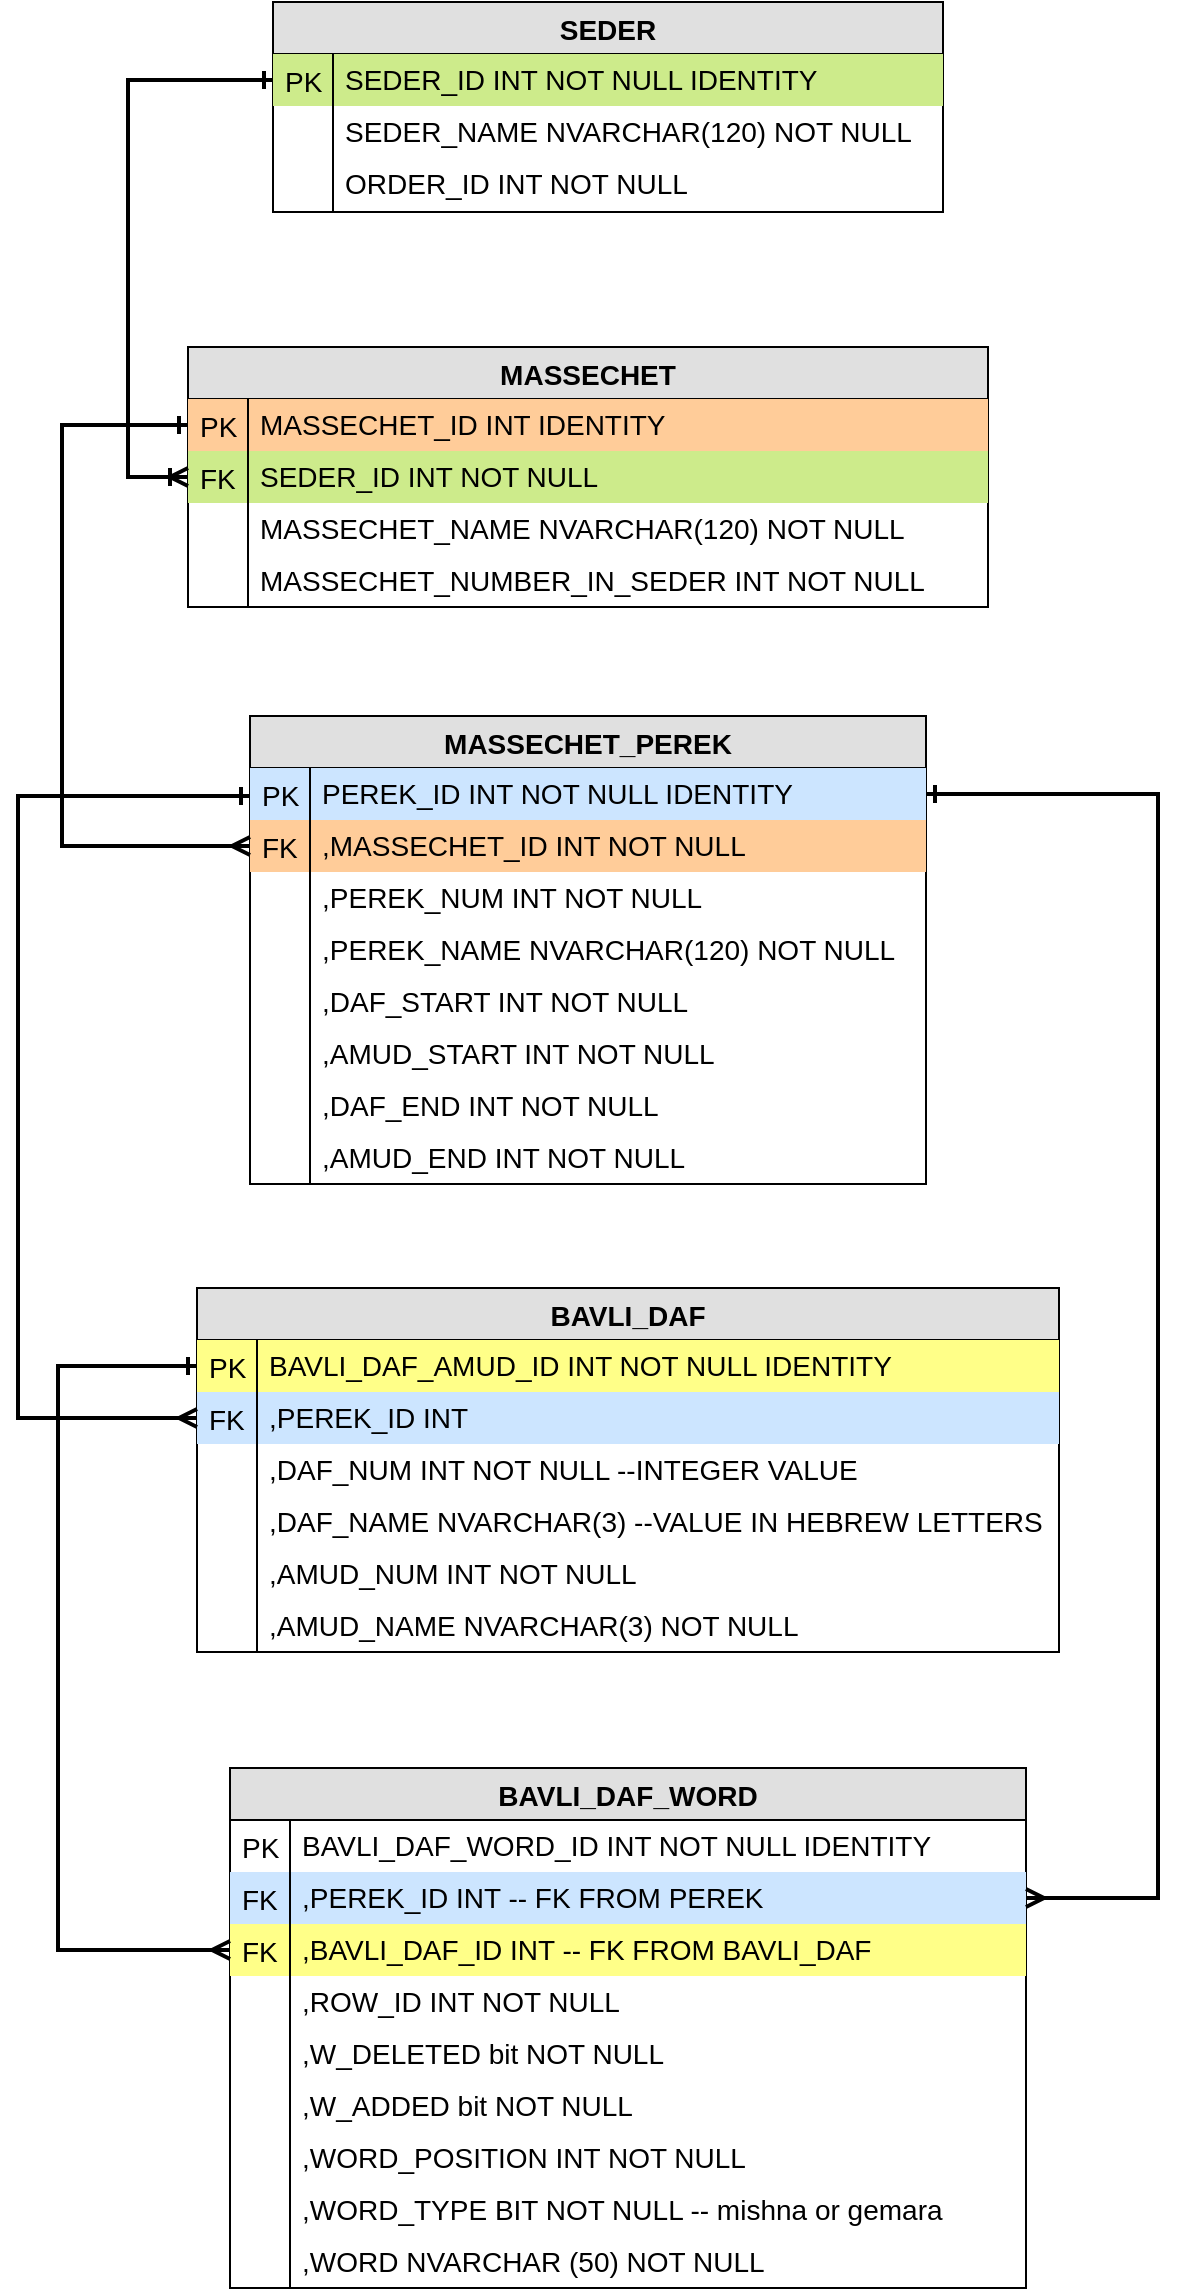 <mxfile pages="1" version="11.1.4" type="device"><diagram id="Bk1ZFnEpO-6pjGy5AuZi" name="Page-1"><mxGraphModel dx="1024" dy="1695" grid="1" gridSize="10" guides="1" tooltips="1" connect="1" arrows="1" fold="1" page="1" pageScale="1" pageWidth="850" pageHeight="1100" math="0" shadow="0"><root><mxCell id="0"/><mxCell id="1" parent="0"/><mxCell id="XvTmtIOTNNBAlyZ0LmX7-1" value="SEDER" style="swimlane;fontStyle=1;childLayout=stackLayout;horizontal=1;startSize=26;fillColor=#e0e0e0;horizontalStack=0;resizeParent=1;resizeLast=0;collapsible=1;marginBottom=0;swimlaneFillColor=#ffffff;align=center;fontSize=14;" parent="1" vertex="1"><mxGeometry x="267.5" y="-1048" width="335" height="105" as="geometry"/></mxCell><mxCell id="XvTmtIOTNNBAlyZ0LmX7-2" value="SEDER_ID INT NOT NULL IDENTITY" style="shape=partialRectangle;top=0;left=0;right=0;bottom=0;align=left;verticalAlign=top;spacingTop=-2;fillColor=#cdeb8b;spacingLeft=34;spacingRight=4;overflow=hidden;rotatable=0;points=[[0,0.5],[1,0.5]];portConstraint=eastwest;dropTarget=0;strokeColor=#36393d;fontSize=14;" parent="XvTmtIOTNNBAlyZ0LmX7-1" vertex="1"><mxGeometry y="26" width="335" height="26" as="geometry"/></mxCell><mxCell id="XvTmtIOTNNBAlyZ0LmX7-3" value="PK" style="shape=partialRectangle;top=0;left=0;bottom=0;fillColor=none;align=left;verticalAlign=middle;spacingLeft=4;spacingRight=4;overflow=hidden;rotatable=0;points=[];portConstraint=eastwest;part=1;fontSize=14;" parent="XvTmtIOTNNBAlyZ0LmX7-2" vertex="1" connectable="0"><mxGeometry width="30" height="26" as="geometry"/></mxCell><mxCell id="XvTmtIOTNNBAlyZ0LmX7-4" value="SEDER_NAME NVARCHAR(120) NOT NULL" style="shape=partialRectangle;top=0;left=0;right=0;bottom=0;align=left;verticalAlign=top;spacingTop=-2;fillColor=none;spacingLeft=34;spacingRight=4;overflow=hidden;rotatable=0;points=[[0,0.5],[1,0.5]];portConstraint=eastwest;dropTarget=0;fontSize=14;" parent="XvTmtIOTNNBAlyZ0LmX7-1" vertex="1"><mxGeometry y="52" width="335" height="26" as="geometry"/></mxCell><mxCell id="XvTmtIOTNNBAlyZ0LmX7-5" value="" style="shape=partialRectangle;top=0;left=0;bottom=0;fillColor=none;align=left;verticalAlign=middle;spacingLeft=4;spacingRight=4;overflow=hidden;rotatable=0;points=[];portConstraint=eastwest;part=1;fontSize=14;" parent="XvTmtIOTNNBAlyZ0LmX7-4" vertex="1" connectable="0"><mxGeometry width="30" height="26" as="geometry"/></mxCell><mxCell id="XvTmtIOTNNBAlyZ0LmX7-6" value="ORDER_ID INT NOT NULL" style="shape=partialRectangle;top=0;left=0;right=0;bottom=0;align=left;verticalAlign=top;spacingTop=-2;fillColor=none;spacingLeft=34;spacingRight=4;overflow=hidden;rotatable=0;points=[[0,0.5],[1,0.5]];portConstraint=eastwest;dropTarget=0;fontSize=14;" parent="XvTmtIOTNNBAlyZ0LmX7-1" vertex="1"><mxGeometry y="78" width="335" height="26" as="geometry"/></mxCell><mxCell id="XvTmtIOTNNBAlyZ0LmX7-7" value="" style="shape=partialRectangle;top=0;left=0;bottom=0;fillColor=none;align=left;verticalAlign=middle;spacingLeft=4;spacingRight=4;overflow=hidden;rotatable=0;points=[];portConstraint=eastwest;part=1;fontSize=14;" parent="XvTmtIOTNNBAlyZ0LmX7-6" vertex="1" connectable="0"><mxGeometry width="30" height="26" as="geometry"/></mxCell><mxCell id="XvTmtIOTNNBAlyZ0LmX7-10" value="MASSECHET" style="swimlane;fontStyle=1;childLayout=stackLayout;horizontal=1;startSize=26;fillColor=#e0e0e0;horizontalStack=0;resizeParent=1;resizeLast=0;collapsible=1;marginBottom=0;swimlaneFillColor=#ffffff;align=center;fontSize=14;" parent="1" vertex="1"><mxGeometry x="225" y="-875.5" width="400" height="130" as="geometry"/></mxCell><mxCell id="XvTmtIOTNNBAlyZ0LmX7-11" value="MASSECHET_ID INT IDENTITY" style="shape=partialRectangle;top=0;left=0;right=0;bottom=0;align=left;verticalAlign=top;spacingTop=-2;fillColor=#ffcc99;spacingLeft=34;spacingRight=4;overflow=hidden;rotatable=0;points=[[0,0.5],[1,0.5]];portConstraint=eastwest;dropTarget=0;strokeColor=#36393d;fontSize=14;" parent="XvTmtIOTNNBAlyZ0LmX7-10" vertex="1"><mxGeometry y="26" width="400" height="26" as="geometry"/></mxCell><mxCell id="XvTmtIOTNNBAlyZ0LmX7-12" value="PK" style="shape=partialRectangle;top=0;left=0;bottom=0;fillColor=none;align=left;verticalAlign=middle;spacingLeft=4;spacingRight=4;overflow=hidden;rotatable=0;points=[];portConstraint=eastwest;part=1;fontSize=14;" parent="XvTmtIOTNNBAlyZ0LmX7-11" vertex="1" connectable="0"><mxGeometry width="30" height="26" as="geometry"/></mxCell><mxCell id="XvTmtIOTNNBAlyZ0LmX7-13" value="SEDER_ID INT NOT NULL" style="shape=partialRectangle;top=0;left=0;right=0;bottom=0;align=left;verticalAlign=top;spacingTop=-2;fillColor=#cdeb8b;spacingLeft=34;spacingRight=4;overflow=hidden;rotatable=0;points=[[0,0.5],[1,0.5]];portConstraint=eastwest;dropTarget=0;strokeColor=#36393d;fontSize=14;" parent="XvTmtIOTNNBAlyZ0LmX7-10" vertex="1"><mxGeometry y="52" width="400" height="26" as="geometry"/></mxCell><mxCell id="XvTmtIOTNNBAlyZ0LmX7-14" value="FK" style="shape=partialRectangle;top=0;left=0;bottom=0;fillColor=none;align=left;verticalAlign=middle;spacingLeft=4;spacingRight=4;overflow=hidden;rotatable=0;points=[];portConstraint=eastwest;part=1;fontSize=14;" parent="XvTmtIOTNNBAlyZ0LmX7-13" vertex="1" connectable="0"><mxGeometry width="30" height="26" as="geometry"/></mxCell><mxCell id="XvTmtIOTNNBAlyZ0LmX7-15" value="MASSECHET_NAME NVARCHAR(120) NOT NULL" style="shape=partialRectangle;top=0;left=0;right=0;bottom=0;align=left;verticalAlign=top;spacingTop=-2;fillColor=none;spacingLeft=34;spacingRight=4;overflow=hidden;rotatable=0;points=[[0,0.5],[1,0.5]];portConstraint=eastwest;dropTarget=0;fontSize=14;" parent="XvTmtIOTNNBAlyZ0LmX7-10" vertex="1"><mxGeometry y="78" width="400" height="26" as="geometry"/></mxCell><mxCell id="XvTmtIOTNNBAlyZ0LmX7-16" value="" style="shape=partialRectangle;top=0;left=0;bottom=0;fillColor=none;align=left;verticalAlign=middle;spacingLeft=4;spacingRight=4;overflow=hidden;rotatable=0;points=[];portConstraint=eastwest;part=1;fontSize=14;" parent="XvTmtIOTNNBAlyZ0LmX7-15" vertex="1" connectable="0"><mxGeometry width="30" height="26" as="geometry"/></mxCell><mxCell id="XvTmtIOTNNBAlyZ0LmX7-17" value="MASSECHET_NUMBER_IN_SEDER INT NOT NULL" style="shape=partialRectangle;top=0;left=0;right=0;bottom=0;align=left;verticalAlign=top;spacingTop=-2;fillColor=none;spacingLeft=34;spacingRight=4;overflow=hidden;rotatable=0;points=[[0,0.5],[1,0.5]];portConstraint=eastwest;dropTarget=0;fontSize=14;" parent="XvTmtIOTNNBAlyZ0LmX7-10" vertex="1"><mxGeometry y="104" width="400" height="26" as="geometry"/></mxCell><mxCell id="XvTmtIOTNNBAlyZ0LmX7-18" value="" style="shape=partialRectangle;top=0;left=0;bottom=0;fillColor=none;align=left;verticalAlign=middle;spacingLeft=4;spacingRight=4;overflow=hidden;rotatable=0;points=[];portConstraint=eastwest;part=1;fontSize=14;" parent="XvTmtIOTNNBAlyZ0LmX7-17" vertex="1" connectable="0"><mxGeometry width="30" height="26" as="geometry"/></mxCell><mxCell id="XvTmtIOTNNBAlyZ0LmX7-23" value="MASSECHET_PEREK" style="swimlane;fontStyle=1;childLayout=stackLayout;horizontal=1;startSize=26;fillColor=#e0e0e0;horizontalStack=0;resizeParent=1;resizeLast=0;collapsible=1;marginBottom=0;swimlaneFillColor=#ffffff;align=center;fontSize=14;" parent="1" vertex="1"><mxGeometry x="256" y="-691" width="338" height="234" as="geometry"/></mxCell><mxCell id="XvTmtIOTNNBAlyZ0LmX7-24" value="PEREK_ID INT NOT NULL IDENTITY" style="shape=partialRectangle;top=0;left=0;right=0;bottom=0;align=left;verticalAlign=top;spacingTop=-2;fillColor=#cce5ff;spacingLeft=34;spacingRight=4;overflow=hidden;rotatable=0;points=[[0,0.5],[1,0.5]];portConstraint=eastwest;dropTarget=0;strokeColor=#36393d;fontSize=14;" parent="XvTmtIOTNNBAlyZ0LmX7-23" vertex="1"><mxGeometry y="26" width="338" height="26" as="geometry"/></mxCell><mxCell id="XvTmtIOTNNBAlyZ0LmX7-25" value="PK" style="shape=partialRectangle;top=0;left=0;bottom=0;fillColor=none;align=left;verticalAlign=middle;spacingLeft=4;spacingRight=4;overflow=hidden;rotatable=0;points=[];portConstraint=eastwest;part=1;fontSize=14;" parent="XvTmtIOTNNBAlyZ0LmX7-24" vertex="1" connectable="0"><mxGeometry width="30" height="26" as="geometry"/></mxCell><mxCell id="XvTmtIOTNNBAlyZ0LmX7-26" value=",MASSECHET_ID INT NOT NULL" style="shape=partialRectangle;top=0;left=0;right=0;bottom=0;align=left;verticalAlign=top;spacingTop=-2;fillColor=#ffcc99;spacingLeft=34;spacingRight=4;overflow=hidden;rotatable=0;points=[[0,0.5],[1,0.5]];portConstraint=eastwest;dropTarget=0;strokeColor=#36393d;fontSize=14;" parent="XvTmtIOTNNBAlyZ0LmX7-23" vertex="1"><mxGeometry y="52" width="338" height="26" as="geometry"/></mxCell><mxCell id="XvTmtIOTNNBAlyZ0LmX7-27" value="FK" style="shape=partialRectangle;top=0;left=0;bottom=0;fillColor=none;align=left;verticalAlign=middle;spacingLeft=4;spacingRight=4;overflow=hidden;rotatable=0;points=[];portConstraint=eastwest;part=1;fontSize=14;" parent="XvTmtIOTNNBAlyZ0LmX7-26" vertex="1" connectable="0"><mxGeometry width="30" height="26" as="geometry"/></mxCell><mxCell id="XvTmtIOTNNBAlyZ0LmX7-28" value=",PEREK_NUM INT NOT NULL" style="shape=partialRectangle;top=0;left=0;right=0;bottom=0;align=left;verticalAlign=top;spacingTop=-2;fillColor=none;spacingLeft=34;spacingRight=4;overflow=hidden;rotatable=0;points=[[0,0.5],[1,0.5]];portConstraint=eastwest;dropTarget=0;fontSize=14;" parent="XvTmtIOTNNBAlyZ0LmX7-23" vertex="1"><mxGeometry y="78" width="338" height="26" as="geometry"/></mxCell><mxCell id="XvTmtIOTNNBAlyZ0LmX7-29" value="" style="shape=partialRectangle;top=0;left=0;bottom=0;fillColor=none;align=left;verticalAlign=middle;spacingLeft=4;spacingRight=4;overflow=hidden;rotatable=0;points=[];portConstraint=eastwest;part=1;fontSize=14;" parent="XvTmtIOTNNBAlyZ0LmX7-28" vertex="1" connectable="0"><mxGeometry width="30" height="26" as="geometry"/></mxCell><mxCell id="XvTmtIOTNNBAlyZ0LmX7-30" value=",PEREK_NAME NVARCHAR(120) NOT NULL" style="shape=partialRectangle;top=0;left=0;right=0;bottom=0;align=left;verticalAlign=top;spacingTop=-2;fillColor=none;spacingLeft=34;spacingRight=4;overflow=hidden;rotatable=0;points=[[0,0.5],[1,0.5]];portConstraint=eastwest;dropTarget=0;fontSize=14;" parent="XvTmtIOTNNBAlyZ0LmX7-23" vertex="1"><mxGeometry y="104" width="338" height="26" as="geometry"/></mxCell><mxCell id="XvTmtIOTNNBAlyZ0LmX7-31" value="" style="shape=partialRectangle;top=0;left=0;bottom=0;fillColor=none;align=left;verticalAlign=middle;spacingLeft=4;spacingRight=4;overflow=hidden;rotatable=0;points=[];portConstraint=eastwest;part=1;fontSize=14;" parent="XvTmtIOTNNBAlyZ0LmX7-30" vertex="1" connectable="0"><mxGeometry width="30" height="26" as="geometry"/></mxCell><mxCell id="OQg_Y60XLP4fmNSpoOx7-22" value=",DAF_START INT NOT NULL" style="shape=partialRectangle;top=0;left=0;right=0;bottom=0;align=left;verticalAlign=top;spacingTop=-2;fillColor=none;spacingLeft=34;spacingRight=4;overflow=hidden;rotatable=0;points=[[0,0.5],[1,0.5]];portConstraint=eastwest;dropTarget=0;fontSize=14;" parent="XvTmtIOTNNBAlyZ0LmX7-23" vertex="1"><mxGeometry y="130" width="338" height="26" as="geometry"/></mxCell><mxCell id="OQg_Y60XLP4fmNSpoOx7-23" value="" style="shape=partialRectangle;top=0;left=0;bottom=0;fillColor=none;align=left;verticalAlign=middle;spacingLeft=4;spacingRight=4;overflow=hidden;rotatable=0;points=[];portConstraint=eastwest;part=1;" parent="OQg_Y60XLP4fmNSpoOx7-22" vertex="1" connectable="0"><mxGeometry width="30" height="26" as="geometry"/></mxCell><mxCell id="OQg_Y60XLP4fmNSpoOx7-12" value=",AMUD_START INT NOT NULL" style="shape=partialRectangle;top=0;left=0;right=0;bottom=0;align=left;verticalAlign=top;spacingTop=-2;fillColor=none;spacingLeft=34;spacingRight=4;overflow=hidden;rotatable=0;points=[[0,0.5],[1,0.5]];portConstraint=eastwest;dropTarget=0;fontSize=14;" parent="XvTmtIOTNNBAlyZ0LmX7-23" vertex="1"><mxGeometry y="156" width="338" height="26" as="geometry"/></mxCell><mxCell id="OQg_Y60XLP4fmNSpoOx7-13" value="" style="shape=partialRectangle;top=0;left=0;bottom=0;fillColor=none;align=left;verticalAlign=middle;spacingLeft=4;spacingRight=4;overflow=hidden;rotatable=0;points=[];portConstraint=eastwest;part=1;" parent="OQg_Y60XLP4fmNSpoOx7-12" vertex="1" connectable="0"><mxGeometry width="30" height="26" as="geometry"/></mxCell><mxCell id="OQg_Y60XLP4fmNSpoOx7-14" value=",DAF_END INT NOT NULL" style="shape=partialRectangle;top=0;left=0;right=0;bottom=0;align=left;verticalAlign=top;spacingTop=-2;fillColor=none;spacingLeft=34;spacingRight=4;overflow=hidden;rotatable=0;points=[[0,0.5],[1,0.5]];portConstraint=eastwest;dropTarget=0;fontSize=14;" parent="XvTmtIOTNNBAlyZ0LmX7-23" vertex="1"><mxGeometry y="182" width="338" height="26" as="geometry"/></mxCell><mxCell id="OQg_Y60XLP4fmNSpoOx7-15" value="" style="shape=partialRectangle;top=0;left=0;bottom=0;fillColor=none;align=left;verticalAlign=middle;spacingLeft=4;spacingRight=4;overflow=hidden;rotatable=0;points=[];portConstraint=eastwest;part=1;" parent="OQg_Y60XLP4fmNSpoOx7-14" vertex="1" connectable="0"><mxGeometry width="30" height="26" as="geometry"/></mxCell><mxCell id="OQg_Y60XLP4fmNSpoOx7-16" value=",AMUD_END INT NOT NULL" style="shape=partialRectangle;top=0;left=0;right=0;bottom=0;align=left;verticalAlign=top;spacingTop=-2;fillColor=none;spacingLeft=34;spacingRight=4;overflow=hidden;rotatable=0;points=[[0,0.5],[1,0.5]];portConstraint=eastwest;dropTarget=0;fontSize=14;" parent="XvTmtIOTNNBAlyZ0LmX7-23" vertex="1"><mxGeometry y="208" width="338" height="26" as="geometry"/></mxCell><mxCell id="OQg_Y60XLP4fmNSpoOx7-17" value="" style="shape=partialRectangle;top=0;left=0;bottom=0;fillColor=none;align=left;verticalAlign=middle;spacingLeft=4;spacingRight=4;overflow=hidden;rotatable=0;points=[];portConstraint=eastwest;part=1;" parent="OQg_Y60XLP4fmNSpoOx7-16" vertex="1" connectable="0"><mxGeometry width="30" height="26" as="geometry"/></mxCell><mxCell id="XvTmtIOTNNBAlyZ0LmX7-36" style="edgeStyle=orthogonalEdgeStyle;rounded=0;orthogonalLoop=1;jettySize=auto;html=1;entryX=0;entryY=0.5;entryDx=0;entryDy=0;startArrow=ERone;startFill=0;endArrow=ERmany;endFill=0;strokeWidth=2;" parent="1" source="XvTmtIOTNNBAlyZ0LmX7-11" target="XvTmtIOTNNBAlyZ0LmX7-26" edge="1"><mxGeometry relative="1" as="geometry"><Array as="points"><mxPoint x="162" y="-836"/><mxPoint x="162" y="-626"/></Array></mxGeometry></mxCell><mxCell id="XvTmtIOTNNBAlyZ0LmX7-37" style="edgeStyle=orthogonalEdgeStyle;rounded=0;orthogonalLoop=1;jettySize=auto;html=1;exitX=0;exitY=0.5;exitDx=0;exitDy=0;entryX=0;entryY=0.5;entryDx=0;entryDy=0;startArrow=ERone;startFill=0;endArrow=ERoneToMany;endFill=0;strokeWidth=2;" parent="1" source="XvTmtIOTNNBAlyZ0LmX7-2" target="XvTmtIOTNNBAlyZ0LmX7-13" edge="1"><mxGeometry relative="1" as="geometry"><Array as="points"><mxPoint x="195" y="-1009"/><mxPoint x="195" y="-810"/></Array></mxGeometry></mxCell><mxCell id="XvTmtIOTNNBAlyZ0LmX7-56" value="BAVLI_DAF" style="swimlane;fontStyle=1;childLayout=stackLayout;horizontal=1;startSize=26;fillColor=#e0e0e0;horizontalStack=0;resizeParent=1;resizeLast=0;collapsible=1;marginBottom=0;swimlaneFillColor=#ffffff;align=center;fontSize=14;" parent="1" vertex="1"><mxGeometry x="229.5" y="-405" width="431" height="182" as="geometry"/></mxCell><mxCell id="XvTmtIOTNNBAlyZ0LmX7-57" value="BAVLI_DAF_AMUD_ID INT NOT NULL IDENTITY" style="shape=partialRectangle;top=0;left=0;right=0;bottom=0;align=left;verticalAlign=top;spacingTop=-2;fillColor=#ffff88;spacingLeft=34;spacingRight=4;overflow=hidden;rotatable=0;points=[[0,0.5],[1,0.5]];portConstraint=eastwest;dropTarget=0;strokeColor=#36393d;fontSize=14;" parent="XvTmtIOTNNBAlyZ0LmX7-56" vertex="1"><mxGeometry y="26" width="431" height="26" as="geometry"/></mxCell><mxCell id="XvTmtIOTNNBAlyZ0LmX7-58" value="PK" style="shape=partialRectangle;top=0;left=0;bottom=0;fillColor=none;align=left;verticalAlign=middle;spacingLeft=4;spacingRight=4;overflow=hidden;rotatable=0;points=[];portConstraint=eastwest;part=1;fontSize=14;" parent="XvTmtIOTNNBAlyZ0LmX7-57" vertex="1" connectable="0"><mxGeometry width="30" height="26" as="geometry"/></mxCell><mxCell id="XvTmtIOTNNBAlyZ0LmX7-59" value=",PEREK_ID INT" style="shape=partialRectangle;top=0;left=0;right=0;bottom=0;align=left;verticalAlign=top;spacingTop=-2;fillColor=#cce5ff;spacingLeft=34;spacingRight=4;overflow=hidden;rotatable=0;points=[[0,0.5],[1,0.5]];portConstraint=eastwest;dropTarget=0;strokeColor=#36393d;fontSize=14;" parent="XvTmtIOTNNBAlyZ0LmX7-56" vertex="1"><mxGeometry y="52" width="431" height="26" as="geometry"/></mxCell><mxCell id="XvTmtIOTNNBAlyZ0LmX7-60" value="FK" style="shape=partialRectangle;top=0;left=0;bottom=0;fillColor=none;align=left;verticalAlign=middle;spacingLeft=4;spacingRight=4;overflow=hidden;rotatable=0;points=[];portConstraint=eastwest;part=1;fontSize=14;" parent="XvTmtIOTNNBAlyZ0LmX7-59" vertex="1" connectable="0"><mxGeometry width="30" height="26" as="geometry"/></mxCell><mxCell id="XvTmtIOTNNBAlyZ0LmX7-61" value=",DAF_NUM INT NOT NULL --INTEGER VALUE" style="shape=partialRectangle;top=0;left=0;right=0;bottom=0;align=left;verticalAlign=top;spacingTop=-2;fillColor=none;spacingLeft=34;spacingRight=4;overflow=hidden;rotatable=0;points=[[0,0.5],[1,0.5]];portConstraint=eastwest;dropTarget=0;fontSize=14;" parent="XvTmtIOTNNBAlyZ0LmX7-56" vertex="1"><mxGeometry y="78" width="431" height="26" as="geometry"/></mxCell><mxCell id="XvTmtIOTNNBAlyZ0LmX7-62" value="" style="shape=partialRectangle;top=0;left=0;bottom=0;fillColor=none;align=left;verticalAlign=middle;spacingLeft=4;spacingRight=4;overflow=hidden;rotatable=0;points=[];portConstraint=eastwest;part=1;fontSize=14;" parent="XvTmtIOTNNBAlyZ0LmX7-61" vertex="1" connectable="0"><mxGeometry width="30" height="26" as="geometry"/></mxCell><mxCell id="XvTmtIOTNNBAlyZ0LmX7-63" value=",DAF_NAME NVARCHAR(3) --VALUE IN HEBREW LETTERS" style="shape=partialRectangle;top=0;left=0;right=0;bottom=0;align=left;verticalAlign=top;spacingTop=-2;fillColor=none;spacingLeft=34;spacingRight=4;overflow=hidden;rotatable=0;points=[[0,0.5],[1,0.5]];portConstraint=eastwest;dropTarget=0;fontSize=14;" parent="XvTmtIOTNNBAlyZ0LmX7-56" vertex="1"><mxGeometry y="104" width="431" height="26" as="geometry"/></mxCell><mxCell id="XvTmtIOTNNBAlyZ0LmX7-64" value="" style="shape=partialRectangle;top=0;left=0;bottom=0;fillColor=none;align=left;verticalAlign=middle;spacingLeft=4;spacingRight=4;overflow=hidden;rotatable=0;points=[];portConstraint=eastwest;part=1;fontSize=14;" parent="XvTmtIOTNNBAlyZ0LmX7-63" vertex="1" connectable="0"><mxGeometry width="30" height="26" as="geometry"/></mxCell><mxCell id="XvTmtIOTNNBAlyZ0LmX7-65" value=",AMUD_NUM INT NOT NULL" style="shape=partialRectangle;top=0;left=0;right=0;bottom=0;align=left;verticalAlign=top;spacingTop=-2;fillColor=none;spacingLeft=34;spacingRight=4;overflow=hidden;rotatable=0;points=[[0,0.5],[1,0.5]];portConstraint=eastwest;dropTarget=0;fontSize=14;" parent="XvTmtIOTNNBAlyZ0LmX7-56" vertex="1"><mxGeometry y="130" width="431" height="26" as="geometry"/></mxCell><mxCell id="XvTmtIOTNNBAlyZ0LmX7-66" value="" style="shape=partialRectangle;top=0;left=0;bottom=0;fillColor=none;align=left;verticalAlign=middle;spacingLeft=4;spacingRight=4;overflow=hidden;rotatable=0;points=[];portConstraint=eastwest;part=1;fontSize=14;" parent="XvTmtIOTNNBAlyZ0LmX7-65" vertex="1" connectable="0"><mxGeometry width="30" height="26" as="geometry"/></mxCell><mxCell id="XvTmtIOTNNBAlyZ0LmX7-67" value=",AMUD_NAME NVARCHAR(3) NOT NULL" style="shape=partialRectangle;top=0;left=0;right=0;bottom=0;align=left;verticalAlign=top;spacingTop=-2;fillColor=none;spacingLeft=34;spacingRight=4;overflow=hidden;rotatable=0;points=[[0,0.5],[1,0.5]];portConstraint=eastwest;dropTarget=0;fontSize=14;" parent="XvTmtIOTNNBAlyZ0LmX7-56" vertex="1"><mxGeometry y="156" width="431" height="26" as="geometry"/></mxCell><mxCell id="XvTmtIOTNNBAlyZ0LmX7-68" value="" style="shape=partialRectangle;top=0;left=0;bottom=0;fillColor=none;align=left;verticalAlign=middle;spacingLeft=4;spacingRight=4;overflow=hidden;rotatable=0;points=[];portConstraint=eastwest;part=1;fontSize=14;" parent="XvTmtIOTNNBAlyZ0LmX7-67" vertex="1" connectable="0"><mxGeometry width="30" height="26" as="geometry"/></mxCell><mxCell id="XvTmtIOTNNBAlyZ0LmX7-73" value="BAVLI_DAF_WORD" style="swimlane;fontStyle=1;childLayout=stackLayout;horizontal=1;startSize=26;fillColor=#e0e0e0;horizontalStack=0;resizeParent=1;resizeLast=0;collapsible=1;marginBottom=0;swimlaneFillColor=#ffffff;align=center;fontSize=14;" parent="1" vertex="1"><mxGeometry x="246" y="-165" width="398" height="260" as="geometry"/></mxCell><mxCell id="XvTmtIOTNNBAlyZ0LmX7-74" value="BAVLI_DAF_WORD_ID INT NOT NULL IDENTITY" style="shape=partialRectangle;top=0;left=0;right=0;bottom=0;align=left;verticalAlign=top;spacingTop=-2;fillColor=none;spacingLeft=34;spacingRight=4;overflow=hidden;rotatable=0;points=[[0,0.5],[1,0.5]];portConstraint=eastwest;dropTarget=0;fontSize=14;" parent="XvTmtIOTNNBAlyZ0LmX7-73" vertex="1"><mxGeometry y="26" width="398" height="26" as="geometry"/></mxCell><mxCell id="XvTmtIOTNNBAlyZ0LmX7-75" value="PK" style="shape=partialRectangle;top=0;left=0;bottom=0;fillColor=none;align=left;verticalAlign=middle;spacingLeft=4;spacingRight=4;overflow=hidden;rotatable=0;points=[];portConstraint=eastwest;part=1;fontSize=14;" parent="XvTmtIOTNNBAlyZ0LmX7-74" vertex="1" connectable="0"><mxGeometry width="30" height="26" as="geometry"/></mxCell><mxCell id="XvTmtIOTNNBAlyZ0LmX7-76" value=",PEREK_ID INT -- FK FROM PEREK" style="shape=partialRectangle;top=0;left=0;right=0;bottom=0;align=left;verticalAlign=top;spacingTop=-2;fillColor=#cce5ff;spacingLeft=34;spacingRight=4;overflow=hidden;rotatable=0;points=[[0,0.5],[1,0.5]];portConstraint=eastwest;dropTarget=0;strokeColor=#36393d;fontSize=14;" parent="XvTmtIOTNNBAlyZ0LmX7-73" vertex="1"><mxGeometry y="52" width="398" height="26" as="geometry"/></mxCell><mxCell id="XvTmtIOTNNBAlyZ0LmX7-77" value="FK" style="shape=partialRectangle;top=0;left=0;bottom=0;fillColor=none;align=left;verticalAlign=middle;spacingLeft=4;spacingRight=4;overflow=hidden;rotatable=0;points=[];portConstraint=eastwest;part=1;fontSize=14;" parent="XvTmtIOTNNBAlyZ0LmX7-76" vertex="1" connectable="0"><mxGeometry width="30" height="26" as="geometry"/></mxCell><mxCell id="XvTmtIOTNNBAlyZ0LmX7-78" value=",BAVLI_DAF_ID INT -- FK FROM BAVLI_DAF" style="shape=partialRectangle;top=0;left=0;right=0;bottom=0;align=left;verticalAlign=top;spacingTop=-2;fillColor=#ffff88;spacingLeft=34;spacingRight=4;overflow=hidden;rotatable=0;points=[[0,0.5],[1,0.5]];portConstraint=eastwest;dropTarget=0;strokeColor=#36393d;fontSize=14;" parent="XvTmtIOTNNBAlyZ0LmX7-73" vertex="1"><mxGeometry y="78" width="398" height="26" as="geometry"/></mxCell><mxCell id="XvTmtIOTNNBAlyZ0LmX7-79" value="FK" style="shape=partialRectangle;top=0;left=0;bottom=0;fillColor=none;align=left;verticalAlign=middle;spacingLeft=4;spacingRight=4;overflow=hidden;rotatable=0;points=[];portConstraint=eastwest;part=1;fontSize=14;" parent="XvTmtIOTNNBAlyZ0LmX7-78" vertex="1" connectable="0"><mxGeometry width="30" height="26" as="geometry"/></mxCell><mxCell id="XvTmtIOTNNBAlyZ0LmX7-80" value=",ROW_ID INT NOT NULL" style="shape=partialRectangle;top=0;left=0;right=0;bottom=0;align=left;verticalAlign=top;spacingTop=-2;fillColor=none;spacingLeft=34;spacingRight=4;overflow=hidden;rotatable=0;points=[[0,0.5],[1,0.5]];portConstraint=eastwest;dropTarget=0;fontSize=14;" parent="XvTmtIOTNNBAlyZ0LmX7-73" vertex="1"><mxGeometry y="104" width="398" height="26" as="geometry"/></mxCell><mxCell id="XvTmtIOTNNBAlyZ0LmX7-81" value="" style="shape=partialRectangle;top=0;left=0;bottom=0;fillColor=none;align=left;verticalAlign=middle;spacingLeft=4;spacingRight=4;overflow=hidden;rotatable=0;points=[];portConstraint=eastwest;part=1;fontSize=14;" parent="XvTmtIOTNNBAlyZ0LmX7-80" vertex="1" connectable="0"><mxGeometry width="30" height="26" as="geometry"/></mxCell><mxCell id="XvTmtIOTNNBAlyZ0LmX7-82" value=",W_DELETED bit NOT NULL" style="shape=partialRectangle;top=0;left=0;right=0;bottom=0;align=left;verticalAlign=top;spacingTop=-2;fillColor=none;spacingLeft=34;spacingRight=4;overflow=hidden;rotatable=0;points=[[0,0.5],[1,0.5]];portConstraint=eastwest;dropTarget=0;fontSize=14;" parent="XvTmtIOTNNBAlyZ0LmX7-73" vertex="1"><mxGeometry y="130" width="398" height="26" as="geometry"/></mxCell><mxCell id="XvTmtIOTNNBAlyZ0LmX7-83" value="" style="shape=partialRectangle;top=0;left=0;bottom=0;fillColor=none;align=left;verticalAlign=middle;spacingLeft=4;spacingRight=4;overflow=hidden;rotatable=0;points=[];portConstraint=eastwest;part=1;fontSize=14;" parent="XvTmtIOTNNBAlyZ0LmX7-82" vertex="1" connectable="0"><mxGeometry width="30" height="26" as="geometry"/></mxCell><mxCell id="XvTmtIOTNNBAlyZ0LmX7-84" value=",W_ADDED bit NOT NULL" style="shape=partialRectangle;top=0;left=0;right=0;bottom=0;align=left;verticalAlign=top;spacingTop=-2;fillColor=none;spacingLeft=34;spacingRight=4;overflow=hidden;rotatable=0;points=[[0,0.5],[1,0.5]];portConstraint=eastwest;dropTarget=0;fontSize=14;" parent="XvTmtIOTNNBAlyZ0LmX7-73" vertex="1"><mxGeometry y="156" width="398" height="26" as="geometry"/></mxCell><mxCell id="XvTmtIOTNNBAlyZ0LmX7-85" value="" style="shape=partialRectangle;top=0;left=0;bottom=0;fillColor=none;align=left;verticalAlign=middle;spacingLeft=4;spacingRight=4;overflow=hidden;rotatable=0;points=[];portConstraint=eastwest;part=1;fontSize=14;" parent="XvTmtIOTNNBAlyZ0LmX7-84" vertex="1" connectable="0"><mxGeometry width="30" height="26" as="geometry"/></mxCell><mxCell id="XvTmtIOTNNBAlyZ0LmX7-86" value=",WORD_POSITION INT NOT NULL" style="shape=partialRectangle;top=0;left=0;right=0;bottom=0;align=left;verticalAlign=top;spacingTop=-2;fillColor=none;spacingLeft=34;spacingRight=4;overflow=hidden;rotatable=0;points=[[0,0.5],[1,0.5]];portConstraint=eastwest;dropTarget=0;fontSize=14;" parent="XvTmtIOTNNBAlyZ0LmX7-73" vertex="1"><mxGeometry y="182" width="398" height="26" as="geometry"/></mxCell><mxCell id="XvTmtIOTNNBAlyZ0LmX7-87" value="" style="shape=partialRectangle;top=0;left=0;bottom=0;fillColor=none;align=left;verticalAlign=middle;spacingLeft=4;spacingRight=4;overflow=hidden;rotatable=0;points=[];portConstraint=eastwest;part=1;fontSize=14;" parent="XvTmtIOTNNBAlyZ0LmX7-86" vertex="1" connectable="0"><mxGeometry width="30" height="26" as="geometry"/></mxCell><mxCell id="XvTmtIOTNNBAlyZ0LmX7-88" value=",WORD_TYPE BIT NOT NULL -- mishna or gemara" style="shape=partialRectangle;top=0;left=0;right=0;bottom=0;align=left;verticalAlign=top;spacingTop=-2;fillColor=none;spacingLeft=34;spacingRight=4;overflow=hidden;rotatable=0;points=[[0,0.5],[1,0.5]];portConstraint=eastwest;dropTarget=0;fontSize=14;" parent="XvTmtIOTNNBAlyZ0LmX7-73" vertex="1"><mxGeometry y="208" width="398" height="26" as="geometry"/></mxCell><mxCell id="XvTmtIOTNNBAlyZ0LmX7-89" value="" style="shape=partialRectangle;top=0;left=0;bottom=0;fillColor=none;align=left;verticalAlign=middle;spacingLeft=4;spacingRight=4;overflow=hidden;rotatable=0;points=[];portConstraint=eastwest;part=1;fontSize=14;" parent="XvTmtIOTNNBAlyZ0LmX7-88" vertex="1" connectable="0"><mxGeometry width="30" height="26" as="geometry"/></mxCell><mxCell id="XvTmtIOTNNBAlyZ0LmX7-90" value=",WORD NVARCHAR (50) NOT NULL" style="shape=partialRectangle;top=0;left=0;right=0;bottom=0;align=left;verticalAlign=top;spacingTop=-2;fillColor=none;spacingLeft=34;spacingRight=4;overflow=hidden;rotatable=0;points=[[0,0.5],[1,0.5]];portConstraint=eastwest;dropTarget=0;fontSize=14;" parent="XvTmtIOTNNBAlyZ0LmX7-73" vertex="1"><mxGeometry y="234" width="398" height="26" as="geometry"/></mxCell><mxCell id="XvTmtIOTNNBAlyZ0LmX7-91" value="" style="shape=partialRectangle;top=0;left=0;bottom=0;fillColor=none;align=left;verticalAlign=middle;spacingLeft=4;spacingRight=4;overflow=hidden;rotatable=0;points=[];portConstraint=eastwest;part=1;fontSize=14;" parent="XvTmtIOTNNBAlyZ0LmX7-90" vertex="1" connectable="0"><mxGeometry width="30" height="26" as="geometry"/></mxCell><mxCell id="XvTmtIOTNNBAlyZ0LmX7-99" style="edgeStyle=orthogonalEdgeStyle;rounded=0;orthogonalLoop=1;jettySize=auto;html=1;entryX=0;entryY=0.5;entryDx=0;entryDy=0;startArrow=ERone;startFill=0;endArrow=ERmany;endFill=0;strokeWidth=2;" parent="1" source="XvTmtIOTNNBAlyZ0LmX7-24" target="XvTmtIOTNNBAlyZ0LmX7-59" edge="1"><mxGeometry relative="1" as="geometry"><Array as="points"><mxPoint x="140" y="-651"/><mxPoint x="140" y="-340"/></Array></mxGeometry></mxCell><mxCell id="XvTmtIOTNNBAlyZ0LmX7-100" style="edgeStyle=orthogonalEdgeStyle;rounded=0;orthogonalLoop=1;jettySize=auto;html=1;exitX=0;exitY=0.5;exitDx=0;exitDy=0;entryX=0;entryY=0.5;entryDx=0;entryDy=0;startArrow=ERone;startFill=0;endArrow=ERmany;endFill=0;strokeWidth=2;" parent="1" source="XvTmtIOTNNBAlyZ0LmX7-57" target="XvTmtIOTNNBAlyZ0LmX7-78" edge="1"><mxGeometry relative="1" as="geometry"><Array as="points"><mxPoint x="160" y="-366.5"/><mxPoint x="160" y="-74.5"/></Array></mxGeometry></mxCell><mxCell id="XvTmtIOTNNBAlyZ0LmX7-102" style="edgeStyle=orthogonalEdgeStyle;rounded=0;orthogonalLoop=1;jettySize=auto;html=1;exitX=1;exitY=0.5;exitDx=0;exitDy=0;entryX=1;entryY=0.5;entryDx=0;entryDy=0;startArrow=ERone;startFill=0;endArrow=ERmany;endFill=0;strokeWidth=2;" parent="1" source="XvTmtIOTNNBAlyZ0LmX7-24" target="XvTmtIOTNNBAlyZ0LmX7-76" edge="1"><mxGeometry relative="1" as="geometry"><Array as="points"><mxPoint x="710" y="-652"/><mxPoint x="710" y="-100"/></Array></mxGeometry></mxCell></root></mxGraphModel></diagram></mxfile>